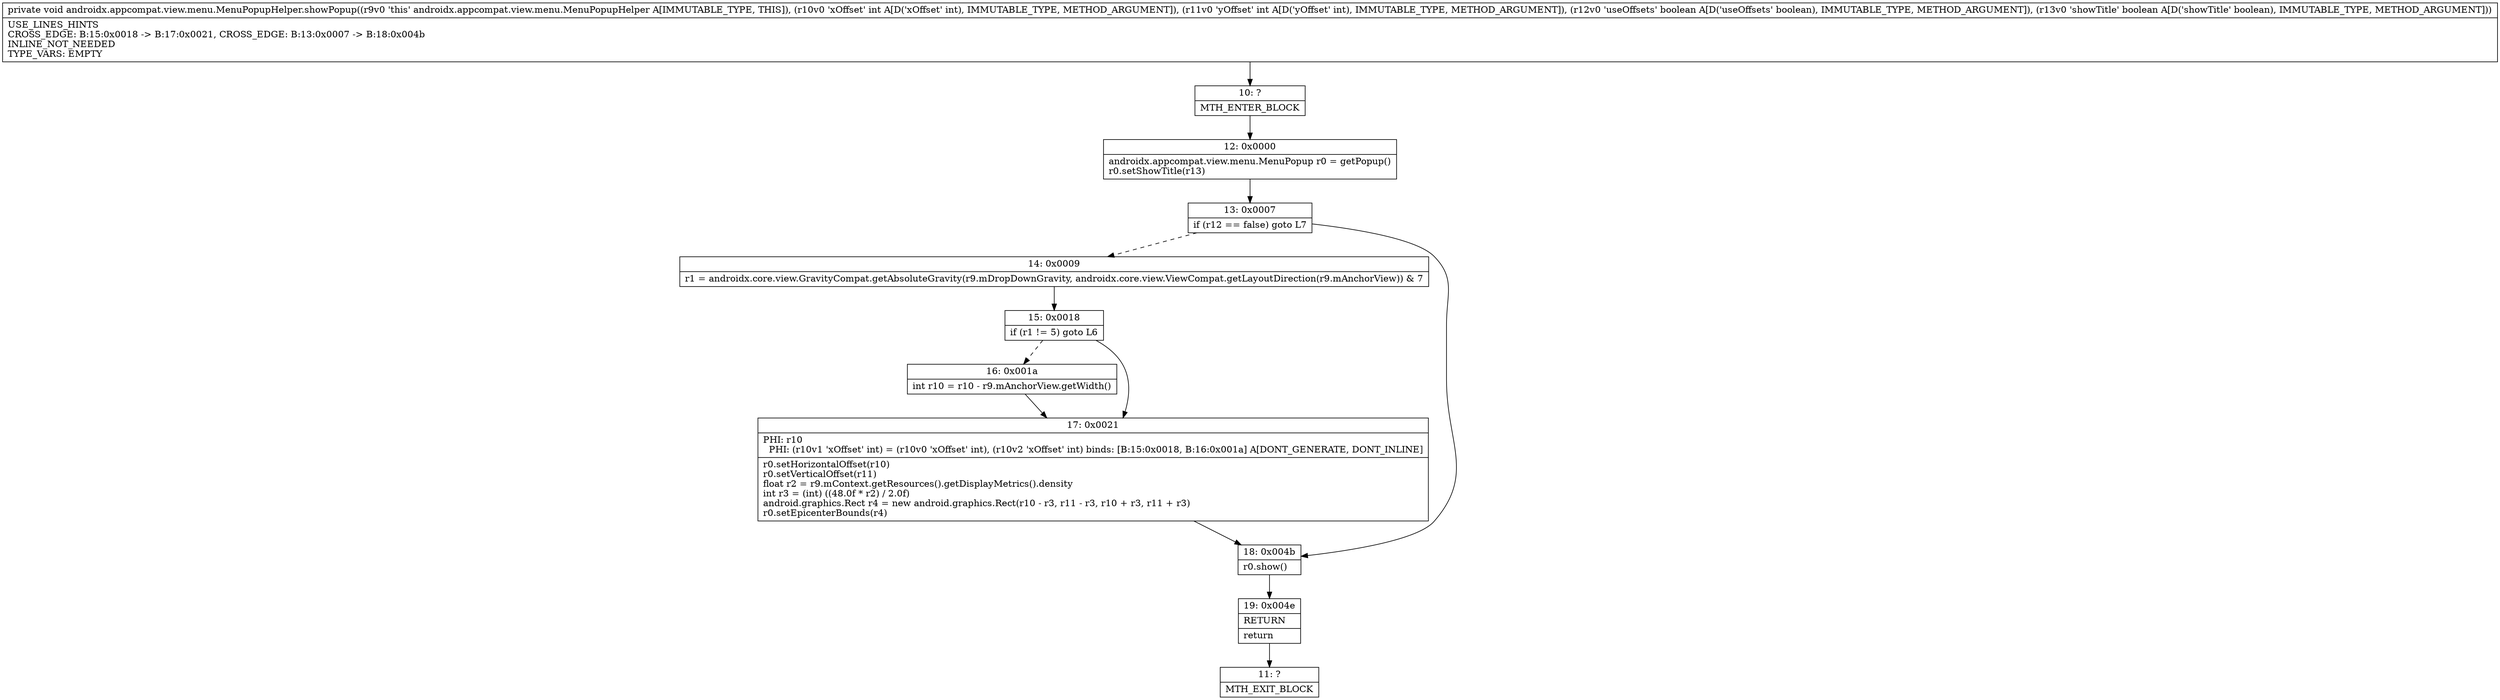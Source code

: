 digraph "CFG forandroidx.appcompat.view.menu.MenuPopupHelper.showPopup(IIZZ)V" {
Node_10 [shape=record,label="{10\:\ ?|MTH_ENTER_BLOCK\l}"];
Node_12 [shape=record,label="{12\:\ 0x0000|androidx.appcompat.view.menu.MenuPopup r0 = getPopup()\lr0.setShowTitle(r13)\l}"];
Node_13 [shape=record,label="{13\:\ 0x0007|if (r12 == false) goto L7\l}"];
Node_14 [shape=record,label="{14\:\ 0x0009|r1 = androidx.core.view.GravityCompat.getAbsoluteGravity(r9.mDropDownGravity, androidx.core.view.ViewCompat.getLayoutDirection(r9.mAnchorView)) & 7\l}"];
Node_15 [shape=record,label="{15\:\ 0x0018|if (r1 != 5) goto L6\l}"];
Node_16 [shape=record,label="{16\:\ 0x001a|int r10 = r10 \- r9.mAnchorView.getWidth()\l}"];
Node_17 [shape=record,label="{17\:\ 0x0021|PHI: r10 \l  PHI: (r10v1 'xOffset' int) = (r10v0 'xOffset' int), (r10v2 'xOffset' int) binds: [B:15:0x0018, B:16:0x001a] A[DONT_GENERATE, DONT_INLINE]\l|r0.setHorizontalOffset(r10)\lr0.setVerticalOffset(r11)\lfloat r2 = r9.mContext.getResources().getDisplayMetrics().density\lint r3 = (int) ((48.0f * r2) \/ 2.0f)\landroid.graphics.Rect r4 = new android.graphics.Rect(r10 \- r3, r11 \- r3, r10 + r3, r11 + r3)\lr0.setEpicenterBounds(r4)\l}"];
Node_18 [shape=record,label="{18\:\ 0x004b|r0.show()\l}"];
Node_19 [shape=record,label="{19\:\ 0x004e|RETURN\l|return\l}"];
Node_11 [shape=record,label="{11\:\ ?|MTH_EXIT_BLOCK\l}"];
MethodNode[shape=record,label="{private void androidx.appcompat.view.menu.MenuPopupHelper.showPopup((r9v0 'this' androidx.appcompat.view.menu.MenuPopupHelper A[IMMUTABLE_TYPE, THIS]), (r10v0 'xOffset' int A[D('xOffset' int), IMMUTABLE_TYPE, METHOD_ARGUMENT]), (r11v0 'yOffset' int A[D('yOffset' int), IMMUTABLE_TYPE, METHOD_ARGUMENT]), (r12v0 'useOffsets' boolean A[D('useOffsets' boolean), IMMUTABLE_TYPE, METHOD_ARGUMENT]), (r13v0 'showTitle' boolean A[D('showTitle' boolean), IMMUTABLE_TYPE, METHOD_ARGUMENT]))  | USE_LINES_HINTS\lCROSS_EDGE: B:15:0x0018 \-\> B:17:0x0021, CROSS_EDGE: B:13:0x0007 \-\> B:18:0x004b\lINLINE_NOT_NEEDED\lTYPE_VARS: EMPTY\l}"];
MethodNode -> Node_10;Node_10 -> Node_12;
Node_12 -> Node_13;
Node_13 -> Node_14[style=dashed];
Node_13 -> Node_18;
Node_14 -> Node_15;
Node_15 -> Node_16[style=dashed];
Node_15 -> Node_17;
Node_16 -> Node_17;
Node_17 -> Node_18;
Node_18 -> Node_19;
Node_19 -> Node_11;
}

